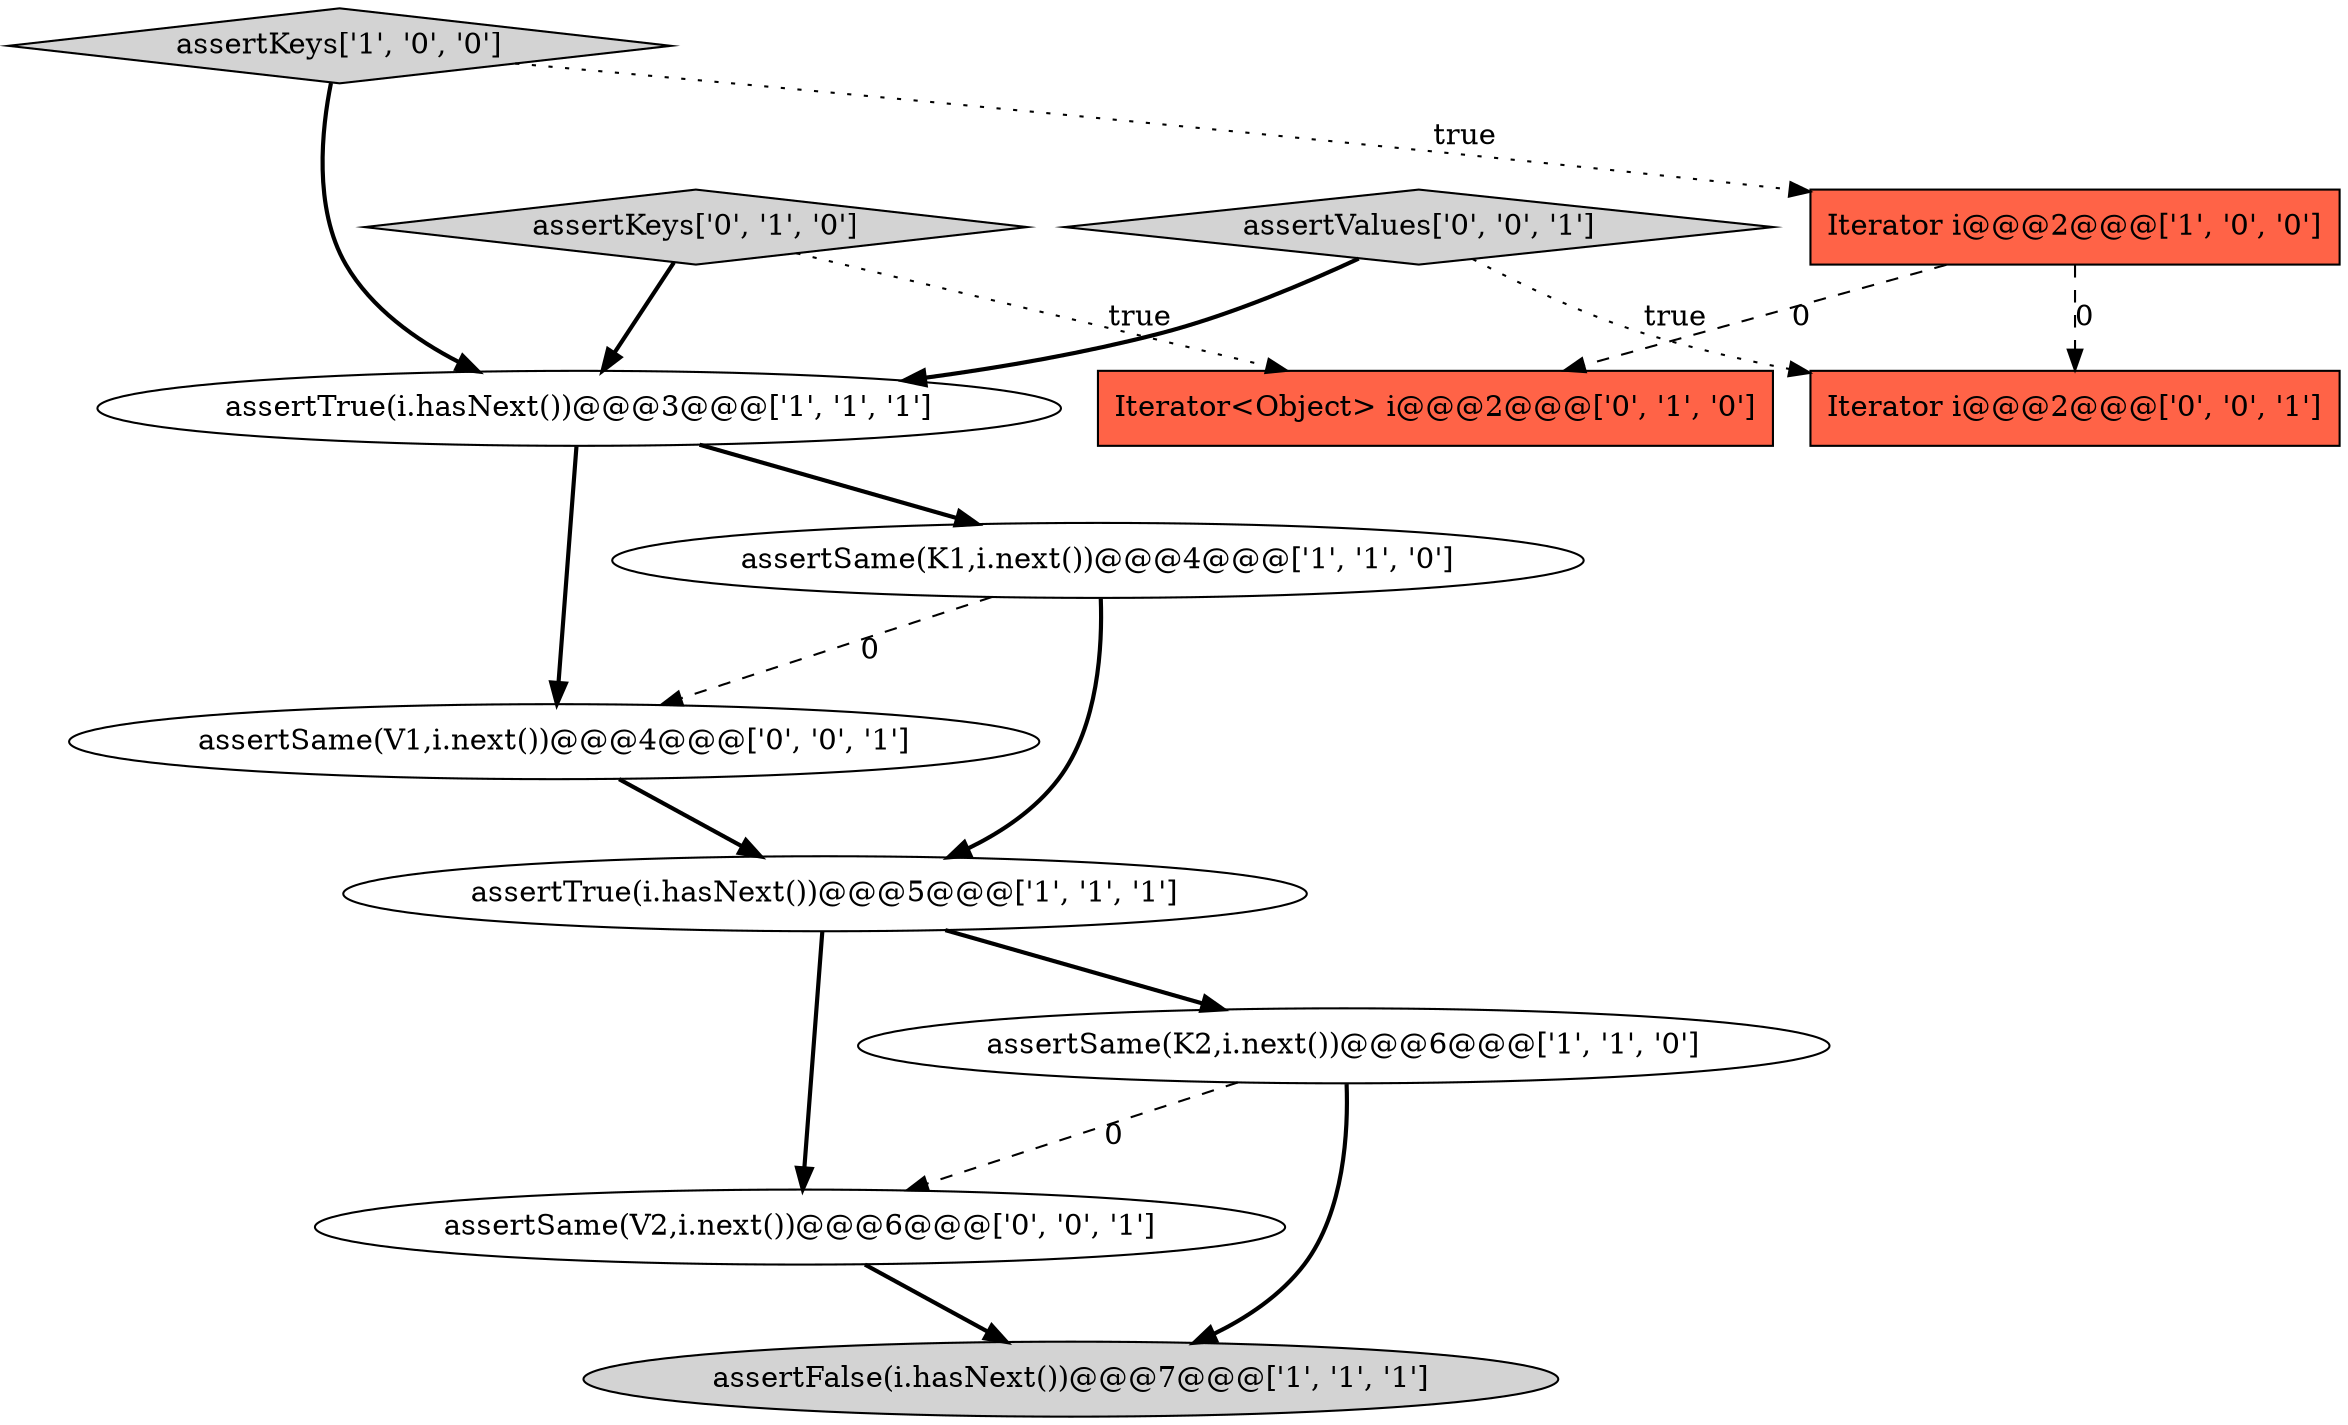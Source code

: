 digraph {
2 [style = filled, label = "assertTrue(i.hasNext())@@@5@@@['1', '1', '1']", fillcolor = white, shape = ellipse image = "AAA0AAABBB1BBB"];
10 [style = filled, label = "assertSame(V1,i.next())@@@4@@@['0', '0', '1']", fillcolor = white, shape = ellipse image = "AAA0AAABBB3BBB"];
7 [style = filled, label = "Iterator<Object> i@@@2@@@['0', '1', '0']", fillcolor = tomato, shape = box image = "AAA1AAABBB2BBB"];
5 [style = filled, label = "assertTrue(i.hasNext())@@@3@@@['1', '1', '1']", fillcolor = white, shape = ellipse image = "AAA0AAABBB1BBB"];
3 [style = filled, label = "assertFalse(i.hasNext())@@@7@@@['1', '1', '1']", fillcolor = lightgray, shape = ellipse image = "AAA0AAABBB1BBB"];
6 [style = filled, label = "assertKeys['1', '0', '0']", fillcolor = lightgray, shape = diamond image = "AAA0AAABBB1BBB"];
8 [style = filled, label = "assertKeys['0', '1', '0']", fillcolor = lightgray, shape = diamond image = "AAA0AAABBB2BBB"];
11 [style = filled, label = "assertSame(V2,i.next())@@@6@@@['0', '0', '1']", fillcolor = white, shape = ellipse image = "AAA0AAABBB3BBB"];
12 [style = filled, label = "Iterator i@@@2@@@['0', '0', '1']", fillcolor = tomato, shape = box image = "AAA0AAABBB3BBB"];
9 [style = filled, label = "assertValues['0', '0', '1']", fillcolor = lightgray, shape = diamond image = "AAA0AAABBB3BBB"];
0 [style = filled, label = "assertSame(K1,i.next())@@@4@@@['1', '1', '0']", fillcolor = white, shape = ellipse image = "AAA0AAABBB1BBB"];
4 [style = filled, label = "Iterator i@@@2@@@['1', '0', '0']", fillcolor = tomato, shape = box image = "AAA1AAABBB1BBB"];
1 [style = filled, label = "assertSame(K2,i.next())@@@6@@@['1', '1', '0']", fillcolor = white, shape = ellipse image = "AAA0AAABBB1BBB"];
1->3 [style = bold, label=""];
9->5 [style = bold, label=""];
5->10 [style = bold, label=""];
8->7 [style = dotted, label="true"];
6->5 [style = bold, label=""];
10->2 [style = bold, label=""];
9->12 [style = dotted, label="true"];
8->5 [style = bold, label=""];
5->0 [style = bold, label=""];
6->4 [style = dotted, label="true"];
11->3 [style = bold, label=""];
4->7 [style = dashed, label="0"];
1->11 [style = dashed, label="0"];
2->1 [style = bold, label=""];
2->11 [style = bold, label=""];
0->10 [style = dashed, label="0"];
4->12 [style = dashed, label="0"];
0->2 [style = bold, label=""];
}
